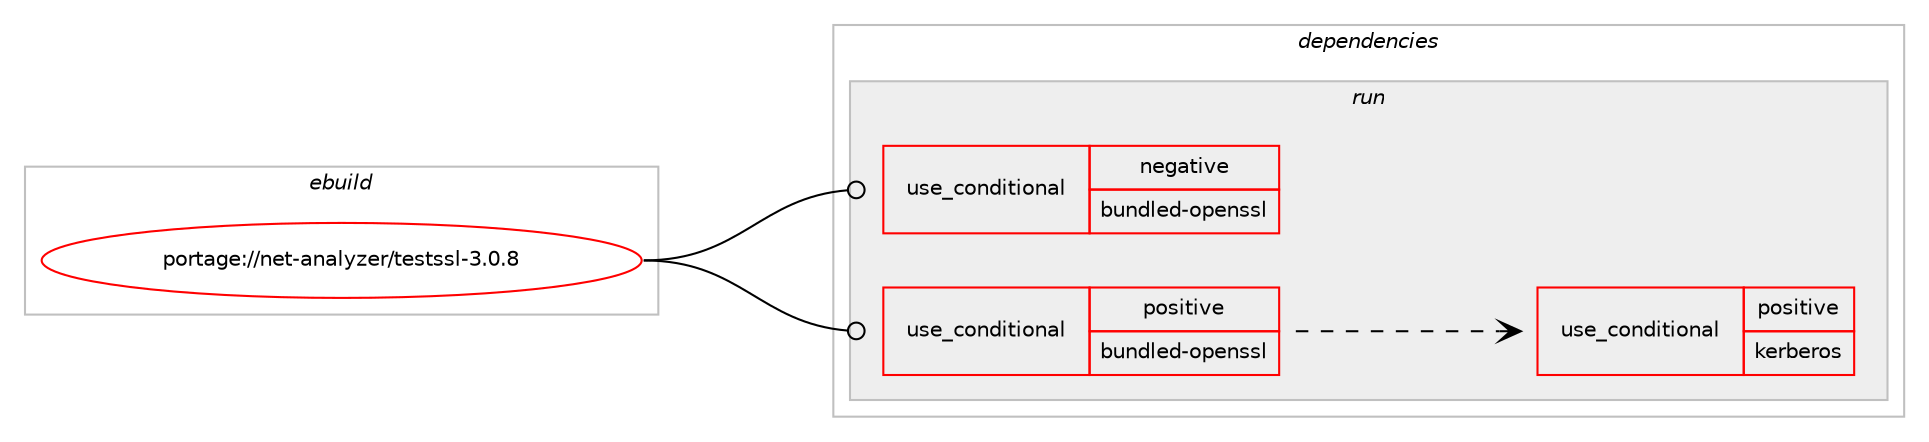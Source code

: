 digraph prolog {

# *************
# Graph options
# *************

newrank=true;
concentrate=true;
compound=true;
graph [rankdir=LR,fontname=Helvetica,fontsize=10,ranksep=1.5];#, ranksep=2.5, nodesep=0.2];
edge  [arrowhead=vee];
node  [fontname=Helvetica,fontsize=10];

# **********
# The ebuild
# **********

subgraph cluster_leftcol {
color=gray;
rank=same;
label=<<i>ebuild</i>>;
id [label="portage://net-analyzer/testssl-3.0.8", color=red, width=4, href="../net-analyzer/testssl-3.0.8.svg"];
}

# ****************
# The dependencies
# ****************

subgraph cluster_midcol {
color=gray;
label=<<i>dependencies</i>>;
subgraph cluster_compile {
fillcolor="#eeeeee";
style=filled;
label=<<i>compile</i>>;
}
subgraph cluster_compileandrun {
fillcolor="#eeeeee";
style=filled;
label=<<i>compile and run</i>>;
}
subgraph cluster_run {
fillcolor="#eeeeee";
style=filled;
label=<<i>run</i>>;
subgraph cond128 {
dependency186 [label=<<TABLE BORDER="0" CELLBORDER="1" CELLSPACING="0" CELLPADDING="4"><TR><TD ROWSPAN="3" CELLPADDING="10">use_conditional</TD></TR><TR><TD>negative</TD></TR><TR><TD>bundled-openssl</TD></TR></TABLE>>, shape=none, color=red];
# *** BEGIN UNKNOWN DEPENDENCY TYPE (TODO) ***
# dependency186 -> package_dependency(portage://net-analyzer/testssl-3.0.8,run,no,dev-libs,openssl,none,[,,],[slot(0)],[])
# *** END UNKNOWN DEPENDENCY TYPE (TODO) ***

}
id:e -> dependency186:w [weight=20,style="solid",arrowhead="odot"];
subgraph cond129 {
dependency187 [label=<<TABLE BORDER="0" CELLBORDER="1" CELLSPACING="0" CELLPADDING="4"><TR><TD ROWSPAN="3" CELLPADDING="10">use_conditional</TD></TR><TR><TD>positive</TD></TR><TR><TD>bundled-openssl</TD></TR></TABLE>>, shape=none, color=red];
subgraph cond130 {
dependency188 [label=<<TABLE BORDER="0" CELLBORDER="1" CELLSPACING="0" CELLPADDING="4"><TR><TD ROWSPAN="3" CELLPADDING="10">use_conditional</TD></TR><TR><TD>positive</TD></TR><TR><TD>kerberos</TD></TR></TABLE>>, shape=none, color=red];
# *** BEGIN UNKNOWN DEPENDENCY TYPE (TODO) ***
# dependency188 -> package_dependency(portage://net-analyzer/testssl-3.0.8,run,no,sys-libs,zlib,none,[,,],[],[])
# *** END UNKNOWN DEPENDENCY TYPE (TODO) ***

# *** BEGIN UNKNOWN DEPENDENCY TYPE (TODO) ***
# dependency188 -> package_dependency(portage://net-analyzer/testssl-3.0.8,run,no,virtual,krb5,none,[,,],[],[])
# *** END UNKNOWN DEPENDENCY TYPE (TODO) ***

}
dependency187:e -> dependency188:w [weight=20,style="dashed",arrowhead="vee"];
}
id:e -> dependency187:w [weight=20,style="solid",arrowhead="odot"];
# *** BEGIN UNKNOWN DEPENDENCY TYPE (TODO) ***
# id -> package_dependency(portage://net-analyzer/testssl-3.0.8,run,no,app-shells,bash,none,[,,],[],[use(enable(net),none)])
# *** END UNKNOWN DEPENDENCY TYPE (TODO) ***

# *** BEGIN UNKNOWN DEPENDENCY TYPE (TODO) ***
# id -> package_dependency(portage://net-analyzer/testssl-3.0.8,run,no,net-dns,bind-tools,none,[,,],[],[])
# *** END UNKNOWN DEPENDENCY TYPE (TODO) ***

# *** BEGIN UNKNOWN DEPENDENCY TYPE (TODO) ***
# id -> package_dependency(portage://net-analyzer/testssl-3.0.8,run,no,sys-apps,util-linux,none,[,,],[],[])
# *** END UNKNOWN DEPENDENCY TYPE (TODO) ***

# *** BEGIN UNKNOWN DEPENDENCY TYPE (TODO) ***
# id -> package_dependency(portage://net-analyzer/testssl-3.0.8,run,no,sys-libs,ncurses,none,[,,],[slot(0)],[])
# *** END UNKNOWN DEPENDENCY TYPE (TODO) ***

# *** BEGIN UNKNOWN DEPENDENCY TYPE (TODO) ***
# id -> package_dependency(portage://net-analyzer/testssl-3.0.8,run,no,sys-process,procps,none,[,,],[],[])
# *** END UNKNOWN DEPENDENCY TYPE (TODO) ***

}
}

# **************
# The candidates
# **************

subgraph cluster_choices {
rank=same;
color=gray;
label=<<i>candidates</i>>;

}

}
